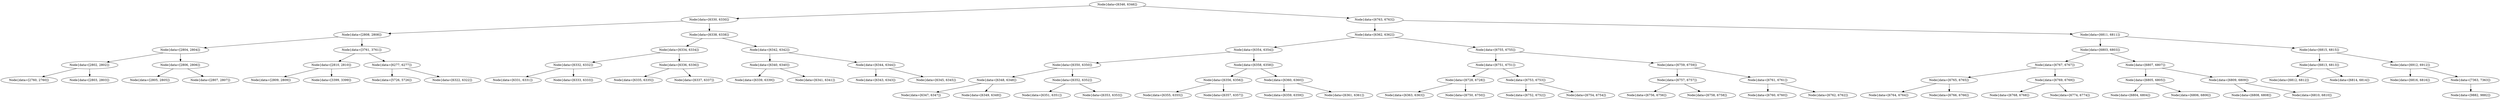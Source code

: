 digraph G{
150031606 [label="Node{data=[6346, 6346]}"]
150031606 -> 1616639238
1616639238 [label="Node{data=[6330, 6330]}"]
1616639238 -> 758242906
758242906 [label="Node{data=[2808, 2808]}"]
758242906 -> 1748603513
1748603513 [label="Node{data=[2804, 2804]}"]
1748603513 -> 1789785460
1789785460 [label="Node{data=[2802, 2802]}"]
1789785460 -> 1440861922
1440861922 [label="Node{data=[2760, 2760]}"]
1789785460 -> 1979783434
1979783434 [label="Node{data=[2803, 2803]}"]
1748603513 -> 1376778217
1376778217 [label="Node{data=[2806, 2806]}"]
1376778217 -> 1460448905
1460448905 [label="Node{data=[2805, 2805]}"]
1376778217 -> 205646932
205646932 [label="Node{data=[2807, 2807]}"]
758242906 -> 1920368031
1920368031 [label="Node{data=[3761, 3761]}"]
1920368031 -> 1609268359
1609268359 [label="Node{data=[2810, 2810]}"]
1609268359 -> 1839327509
1839327509 [label="Node{data=[2809, 2809]}"]
1609268359 -> 1845595065
1845595065 [label="Node{data=[3399, 3399]}"]
1920368031 -> 794462563
794462563 [label="Node{data=[6277, 6277]}"]
794462563 -> 726779723
726779723 [label="Node{data=[5726, 5726]}"]
794462563 -> 1239050869
1239050869 [label="Node{data=[6322, 6322]}"]
1616639238 -> 728005812
728005812 [label="Node{data=[6338, 6338]}"]
728005812 -> 1351543082
1351543082 [label="Node{data=[6334, 6334]}"]
1351543082 -> 1967134703
1967134703 [label="Node{data=[6332, 6332]}"]
1967134703 -> 1867727600
1867727600 [label="Node{data=[6331, 6331]}"]
1967134703 -> 1733956210
1733956210 [label="Node{data=[6333, 6333]}"]
1351543082 -> 1085960202
1085960202 [label="Node{data=[6336, 6336]}"]
1085960202 -> 900790429
900790429 [label="Node{data=[6335, 6335]}"]
1085960202 -> 1073838105
1073838105 [label="Node{data=[6337, 6337]}"]
728005812 -> 2013211625
2013211625 [label="Node{data=[6342, 6342]}"]
2013211625 -> 1691758396
1691758396 [label="Node{data=[6340, 6340]}"]
1691758396 -> 1443911467
1443911467 [label="Node{data=[6339, 6339]}"]
1691758396 -> 488254528
488254528 [label="Node{data=[6341, 6341]}"]
2013211625 -> 330628201
330628201 [label="Node{data=[6344, 6344]}"]
330628201 -> 1179553516
1179553516 [label="Node{data=[6343, 6343]}"]
330628201 -> 305344513
305344513 [label="Node{data=[6345, 6345]}"]
150031606 -> 1577543211
1577543211 [label="Node{data=[6763, 6763]}"]
1577543211 -> 1784974902
1784974902 [label="Node{data=[6362, 6362]}"]
1784974902 -> 1492079736
1492079736 [label="Node{data=[6354, 6354]}"]
1492079736 -> 1406649436
1406649436 [label="Node{data=[6350, 6350]}"]
1406649436 -> 914671155
914671155 [label="Node{data=[6348, 6348]}"]
914671155 -> 2027940843
2027940843 [label="Node{data=[6347, 6347]}"]
914671155 -> 1513176092
1513176092 [label="Node{data=[6349, 6349]}"]
1406649436 -> 925496866
925496866 [label="Node{data=[6352, 6352]}"]
925496866 -> 663493546
663493546 [label="Node{data=[6351, 6351]}"]
925496866 -> 545991683
545991683 [label="Node{data=[6353, 6353]}"]
1492079736 -> 1929983442
1929983442 [label="Node{data=[6358, 6358]}"]
1929983442 -> 199841143
199841143 [label="Node{data=[6356, 6356]}"]
199841143 -> 1291804395
1291804395 [label="Node{data=[6355, 6355]}"]
199841143 -> 904763459
904763459 [label="Node{data=[6357, 6357]}"]
1929983442 -> 267426953
267426953 [label="Node{data=[6360, 6360]}"]
267426953 -> 1316168429
1316168429 [label="Node{data=[6359, 6359]}"]
267426953 -> 2018321870
2018321870 [label="Node{data=[6361, 6361]}"]
1784974902 -> 557548804
557548804 [label="Node{data=[6755, 6755]}"]
557548804 -> 707019134
707019134 [label="Node{data=[6751, 6751]}"]
707019134 -> 2107075229
2107075229 [label="Node{data=[6728, 6728]}"]
2107075229 -> 1826964404
1826964404 [label="Node{data=[6363, 6363]}"]
2107075229 -> 285993097
285993097 [label="Node{data=[6750, 6750]}"]
707019134 -> 422343783
422343783 [label="Node{data=[6753, 6753]}"]
422343783 -> 1604925021
1604925021 [label="Node{data=[6752, 6752]}"]
422343783 -> 429336319
429336319 [label="Node{data=[6754, 6754]}"]
557548804 -> 1469504228
1469504228 [label="Node{data=[6759, 6759]}"]
1469504228 -> 761463613
761463613 [label="Node{data=[6757, 6757]}"]
761463613 -> 997118738
997118738 [label="Node{data=[6756, 6756]}"]
761463613 -> 468630110
468630110 [label="Node{data=[6758, 6758]}"]
1469504228 -> 2060325437
2060325437 [label="Node{data=[6761, 6761]}"]
2060325437 -> 1325505714
1325505714 [label="Node{data=[6760, 6760]}"]
2060325437 -> 37363715
37363715 [label="Node{data=[6762, 6762]}"]
1577543211 -> 1827161680
1827161680 [label="Node{data=[6811, 6811]}"]
1827161680 -> 1715334666
1715334666 [label="Node{data=[6803, 6803]}"]
1715334666 -> 630856307
630856307 [label="Node{data=[6767, 6767]}"]
630856307 -> 1995640059
1995640059 [label="Node{data=[6765, 6765]}"]
1995640059 -> 1476857523
1476857523 [label="Node{data=[6764, 6764]}"]
1995640059 -> 1363404295
1363404295 [label="Node{data=[6766, 6766]}"]
630856307 -> 612317150
612317150 [label="Node{data=[6769, 6769]}"]
612317150 -> 1250255742
1250255742 [label="Node{data=[6768, 6768]}"]
612317150 -> 706190859
706190859 [label="Node{data=[6774, 6774]}"]
1715334666 -> 1688876688
1688876688 [label="Node{data=[6807, 6807]}"]
1688876688 -> 959851548
959851548 [label="Node{data=[6805, 6805]}"]
959851548 -> 1481193175
1481193175 [label="Node{data=[6804, 6804]}"]
959851548 -> 1312300051
1312300051 [label="Node{data=[6806, 6806]}"]
1688876688 -> 2073275890
2073275890 [label="Node{data=[6809, 6809]}"]
2073275890 -> 1942829136
1942829136 [label="Node{data=[6808, 6808]}"]
2073275890 -> 1646479216
1646479216 [label="Node{data=[6810, 6810]}"]
1827161680 -> 1828001699
1828001699 [label="Node{data=[6815, 6815]}"]
1828001699 -> 183491570
183491570 [label="Node{data=[6813, 6813]}"]
183491570 -> 284851527
284851527 [label="Node{data=[6812, 6812]}"]
183491570 -> 1754968303
1754968303 [label="Node{data=[6814, 6814]}"]
1828001699 -> 739699280
739699280 [label="Node{data=[6912, 6912]}"]
739699280 -> 1490195563
1490195563 [label="Node{data=[6816, 6816]}"]
739699280 -> 461494899
461494899 [label="Node{data=[7363, 7363]}"]
461494899 -> 648092708
648092708 [label="Node{data=[9882, 9882]}"]
}